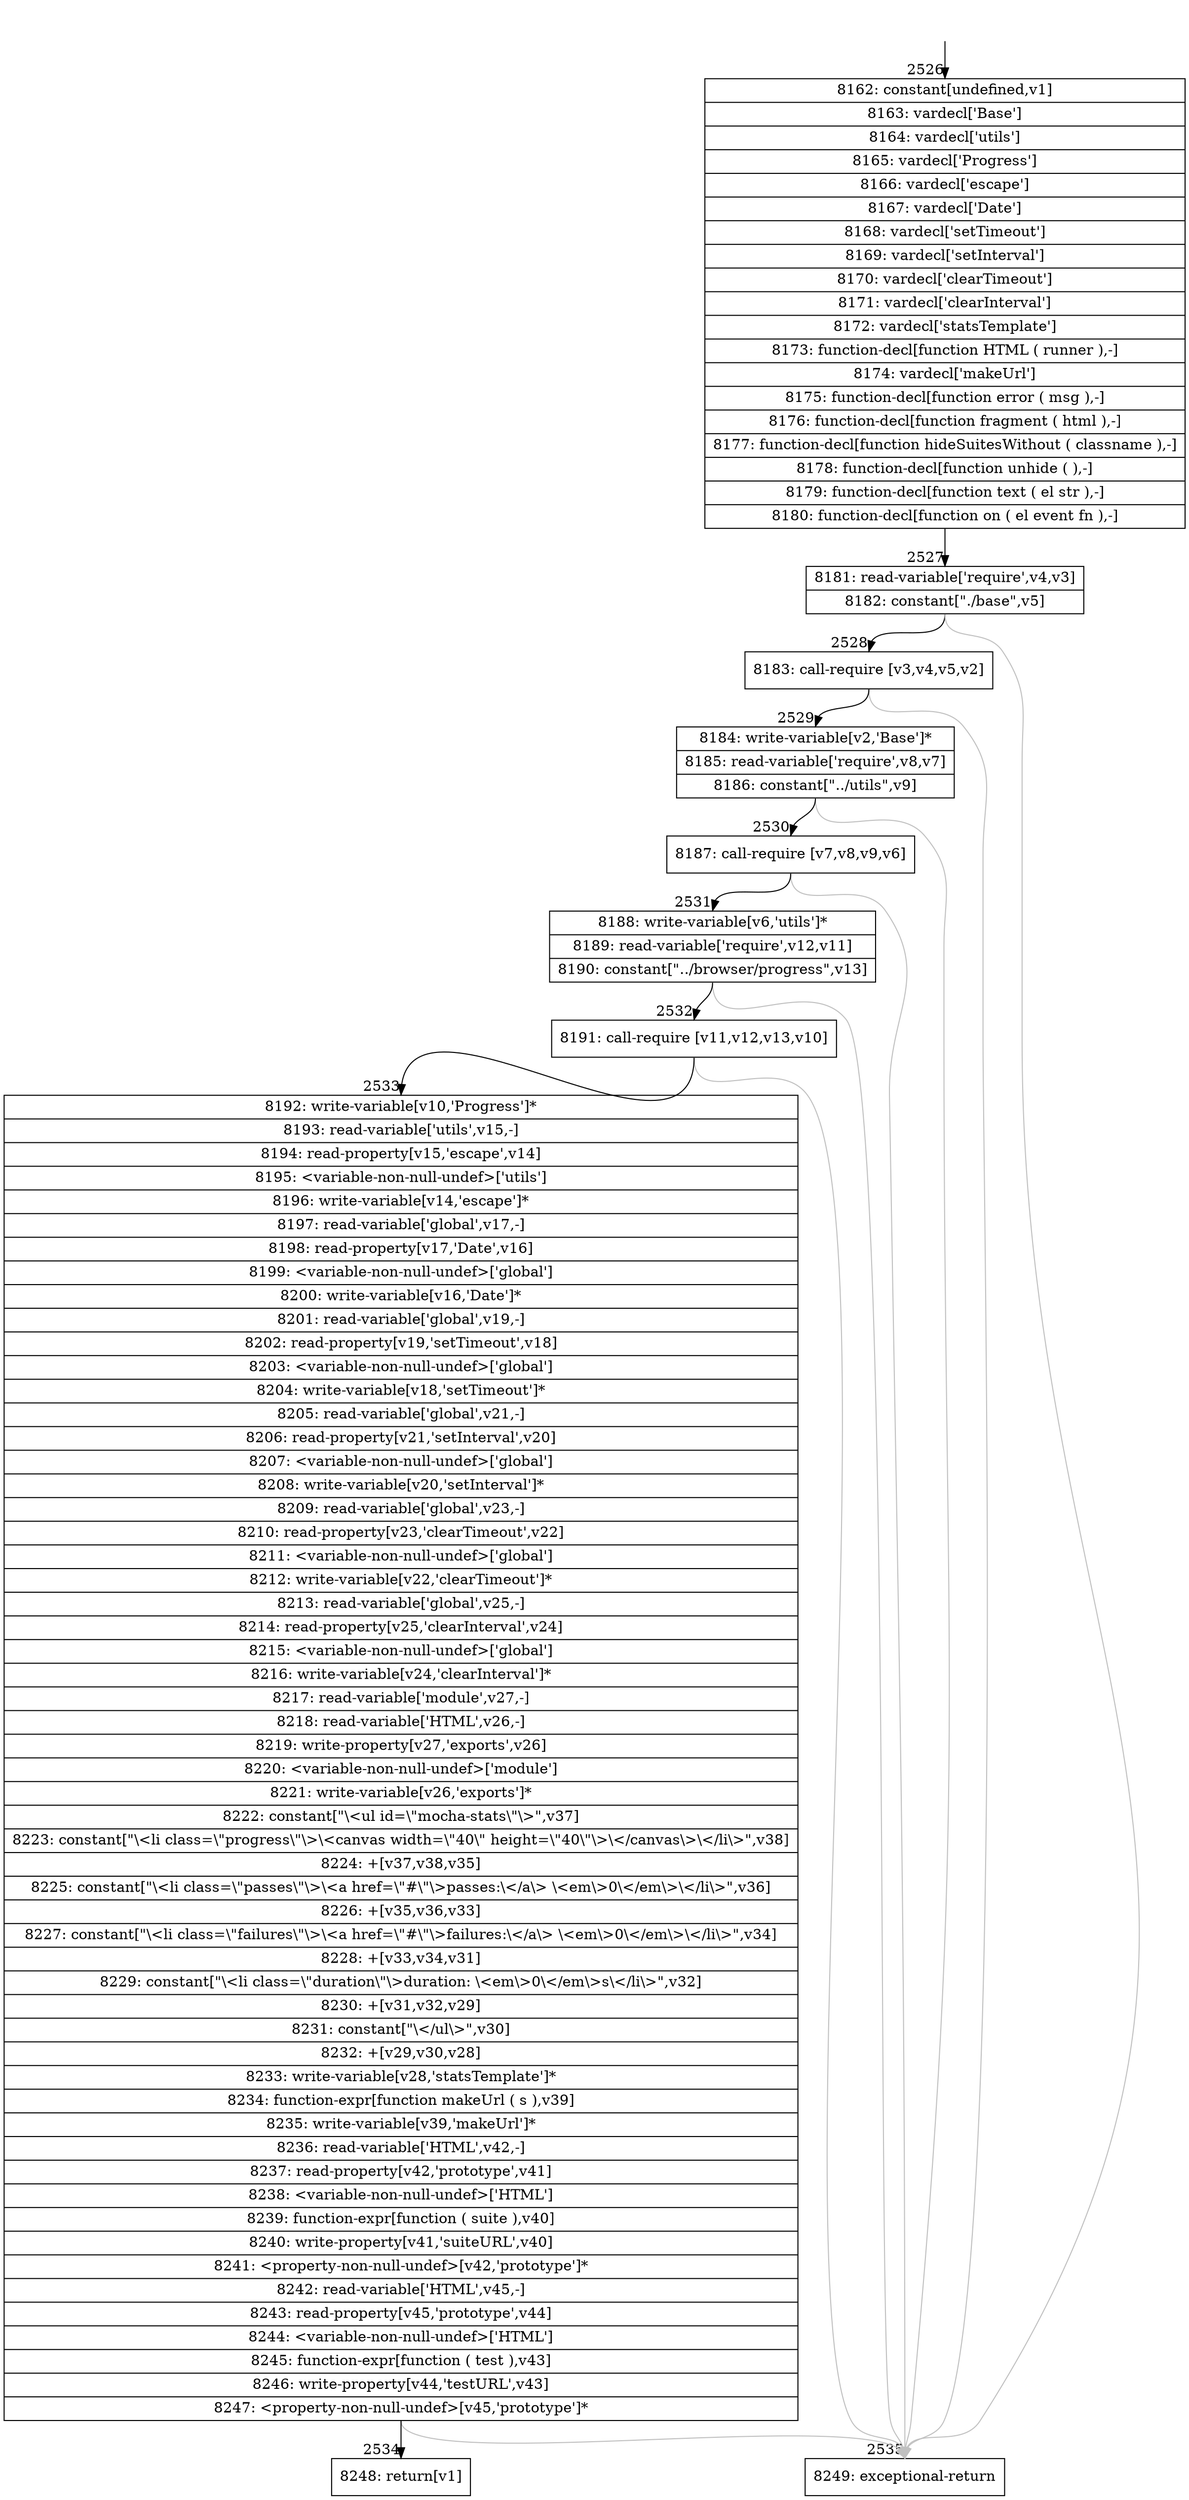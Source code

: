 digraph {
rankdir="TD"
BB_entry200[shape=none,label=""];
BB_entry200 -> BB2526 [tailport=s, headport=n, headlabel="    2526"]
BB2526 [shape=record label="{8162: constant[undefined,v1]|8163: vardecl['Base']|8164: vardecl['utils']|8165: vardecl['Progress']|8166: vardecl['escape']|8167: vardecl['Date']|8168: vardecl['setTimeout']|8169: vardecl['setInterval']|8170: vardecl['clearTimeout']|8171: vardecl['clearInterval']|8172: vardecl['statsTemplate']|8173: function-decl[function HTML ( runner ),-]|8174: vardecl['makeUrl']|8175: function-decl[function error ( msg ),-]|8176: function-decl[function fragment ( html ),-]|8177: function-decl[function hideSuitesWithout ( classname ),-]|8178: function-decl[function unhide ( ),-]|8179: function-decl[function text ( el str ),-]|8180: function-decl[function on ( el event fn ),-]}" ] 
BB2526 -> BB2527 [tailport=s, headport=n, headlabel="      2527"]
BB2527 [shape=record label="{8181: read-variable['require',v4,v3]|8182: constant[\"./base\",v5]}" ] 
BB2527 -> BB2528 [tailport=s, headport=n, headlabel="      2528"]
BB2527 -> BB2535 [tailport=s, headport=n, color=gray, headlabel="      2535"]
BB2528 [shape=record label="{8183: call-require [v3,v4,v5,v2]}" ] 
BB2528 -> BB2529 [tailport=s, headport=n, headlabel="      2529"]
BB2528 -> BB2535 [tailport=s, headport=n, color=gray]
BB2529 [shape=record label="{8184: write-variable[v2,'Base']*|8185: read-variable['require',v8,v7]|8186: constant[\"../utils\",v9]}" ] 
BB2529 -> BB2530 [tailport=s, headport=n, headlabel="      2530"]
BB2529 -> BB2535 [tailport=s, headport=n, color=gray]
BB2530 [shape=record label="{8187: call-require [v7,v8,v9,v6]}" ] 
BB2530 -> BB2531 [tailport=s, headport=n, headlabel="      2531"]
BB2530 -> BB2535 [tailport=s, headport=n, color=gray]
BB2531 [shape=record label="{8188: write-variable[v6,'utils']*|8189: read-variable['require',v12,v11]|8190: constant[\"../browser/progress\",v13]}" ] 
BB2531 -> BB2532 [tailport=s, headport=n, headlabel="      2532"]
BB2531 -> BB2535 [tailport=s, headport=n, color=gray]
BB2532 [shape=record label="{8191: call-require [v11,v12,v13,v10]}" ] 
BB2532 -> BB2533 [tailport=s, headport=n, headlabel="      2533"]
BB2532 -> BB2535 [tailport=s, headport=n, color=gray]
BB2533 [shape=record label="{8192: write-variable[v10,'Progress']*|8193: read-variable['utils',v15,-]|8194: read-property[v15,'escape',v14]|8195: \<variable-non-null-undef\>['utils']|8196: write-variable[v14,'escape']*|8197: read-variable['global',v17,-]|8198: read-property[v17,'Date',v16]|8199: \<variable-non-null-undef\>['global']|8200: write-variable[v16,'Date']*|8201: read-variable['global',v19,-]|8202: read-property[v19,'setTimeout',v18]|8203: \<variable-non-null-undef\>['global']|8204: write-variable[v18,'setTimeout']*|8205: read-variable['global',v21,-]|8206: read-property[v21,'setInterval',v20]|8207: \<variable-non-null-undef\>['global']|8208: write-variable[v20,'setInterval']*|8209: read-variable['global',v23,-]|8210: read-property[v23,'clearTimeout',v22]|8211: \<variable-non-null-undef\>['global']|8212: write-variable[v22,'clearTimeout']*|8213: read-variable['global',v25,-]|8214: read-property[v25,'clearInterval',v24]|8215: \<variable-non-null-undef\>['global']|8216: write-variable[v24,'clearInterval']*|8217: read-variable['module',v27,-]|8218: read-variable['HTML',v26,-]|8219: write-property[v27,'exports',v26]|8220: \<variable-non-null-undef\>['module']|8221: write-variable[v26,'exports']*|8222: constant[\"\\\<ul id=\\\"mocha-stats\\\"\\\>\",v37]|8223: constant[\"\\\<li class=\\\"progress\\\"\\\>\\\<canvas width=\\\"40\\\" height=\\\"40\\\"\\\>\\\</canvas\\\>\\\</li\\\>\",v38]|8224: +[v37,v38,v35]|8225: constant[\"\\\<li class=\\\"passes\\\"\\\>\\\<a href=\\\"#\\\"\\\>passes:\\\</a\\\> \\\<em\\\>0\\\</em\\\>\\\</li\\\>\",v36]|8226: +[v35,v36,v33]|8227: constant[\"\\\<li class=\\\"failures\\\"\\\>\\\<a href=\\\"#\\\"\\\>failures:\\\</a\\\> \\\<em\\\>0\\\</em\\\>\\\</li\\\>\",v34]|8228: +[v33,v34,v31]|8229: constant[\"\\\<li class=\\\"duration\\\"\\\>duration: \\\<em\\\>0\\\</em\\\>s\\\</li\\\>\",v32]|8230: +[v31,v32,v29]|8231: constant[\"\\\</ul\\\>\",v30]|8232: +[v29,v30,v28]|8233: write-variable[v28,'statsTemplate']*|8234: function-expr[function makeUrl ( s ),v39]|8235: write-variable[v39,'makeUrl']*|8236: read-variable['HTML',v42,-]|8237: read-property[v42,'prototype',v41]|8238: \<variable-non-null-undef\>['HTML']|8239: function-expr[function ( suite ),v40]|8240: write-property[v41,'suiteURL',v40]|8241: \<property-non-null-undef\>[v42,'prototype']*|8242: read-variable['HTML',v45,-]|8243: read-property[v45,'prototype',v44]|8244: \<variable-non-null-undef\>['HTML']|8245: function-expr[function ( test ),v43]|8246: write-property[v44,'testURL',v43]|8247: \<property-non-null-undef\>[v45,'prototype']*}" ] 
BB2533 -> BB2534 [tailport=s, headport=n, headlabel="      2534"]
BB2533 -> BB2535 [tailport=s, headport=n, color=gray]
BB2534 [shape=record label="{8248: return[v1]}" ] 
BB2535 [shape=record label="{8249: exceptional-return}" ] 
//#$~ 2932
}

